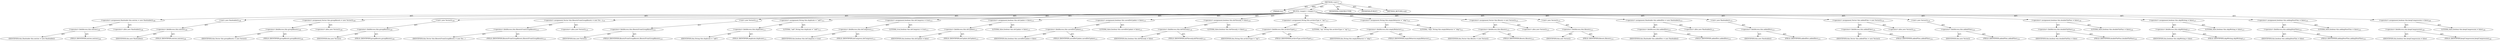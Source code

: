 digraph "&lt;init&gt;" {  
"111669149739" [label = <(METHOD,&lt;init&gt;)> ]
"115964117081" [label = <(PARAM,this)> ]
"25769803972" [label = <(BLOCK,&lt;empty&gt;,&lt;empty&gt;)<SUB>102</SUB>> ]
"30064772084" [label = <(&lt;operator&gt;.assignment,Hashtable this.entries = new Hashtable())<SUB>108</SUB>> ]
"30064772085" [label = <(&lt;operator&gt;.fieldAccess,this.entries)<SUB>108</SUB>> ]
"68719477613" [label = <(IDENTIFIER,this,Hashtable this.entries = new Hashtable())> ]
"55834575040" [label = <(FIELD_IDENTIFIER,entries,entries)<SUB>108</SUB>> ]
"30064772086" [label = <(&lt;operator&gt;.alloc,new Hashtable())<SUB>108</SUB>> ]
"30064772087" [label = <(&lt;init&gt;,new Hashtable())<SUB>108</SUB>> ]
"30064772088" [label = <(&lt;operator&gt;.fieldAccess,this.entries)<SUB>108</SUB>> ]
"68719477614" [label = <(IDENTIFIER,this,new Hashtable())> ]
"55834575041" [label = <(FIELD_IDENTIFIER,entries,entries)<SUB>108</SUB>> ]
"30064772089" [label = <(&lt;operator&gt;.assignment,Vector this.groupfilesets = new Vector())<SUB>109</SUB>> ]
"30064772090" [label = <(&lt;operator&gt;.fieldAccess,this.groupfilesets)<SUB>109</SUB>> ]
"68719477615" [label = <(IDENTIFIER,this,Vector this.groupfilesets = new Vector())> ]
"55834575042" [label = <(FIELD_IDENTIFIER,groupfilesets,groupfilesets)<SUB>109</SUB>> ]
"30064772091" [label = <(&lt;operator&gt;.alloc,new Vector())<SUB>109</SUB>> ]
"30064772092" [label = <(&lt;init&gt;,new Vector())<SUB>109</SUB>> ]
"30064772093" [label = <(&lt;operator&gt;.fieldAccess,this.groupfilesets)<SUB>109</SUB>> ]
"68719477616" [label = <(IDENTIFIER,this,new Vector())> ]
"55834575043" [label = <(FIELD_IDENTIFIER,groupfilesets,groupfilesets)<SUB>109</SUB>> ]
"30064772094" [label = <(&lt;operator&gt;.assignment,Vector this.filesetsFromGroupfilesets = new Vec...)<SUB>110</SUB>> ]
"30064772095" [label = <(&lt;operator&gt;.fieldAccess,this.filesetsFromGroupfilesets)<SUB>110</SUB>> ]
"68719477617" [label = <(IDENTIFIER,this,Vector this.filesetsFromGroupfilesets = new Vec...)> ]
"55834575044" [label = <(FIELD_IDENTIFIER,filesetsFromGroupfilesets,filesetsFromGroupfilesets)<SUB>110</SUB>> ]
"30064772096" [label = <(&lt;operator&gt;.alloc,new Vector())<SUB>110</SUB>> ]
"30064772097" [label = <(&lt;init&gt;,new Vector())<SUB>110</SUB>> ]
"30064772098" [label = <(&lt;operator&gt;.fieldAccess,this.filesetsFromGroupfilesets)<SUB>110</SUB>> ]
"68719477618" [label = <(IDENTIFIER,this,new Vector())> ]
"55834575045" [label = <(FIELD_IDENTIFIER,filesetsFromGroupfilesets,filesetsFromGroupfilesets)<SUB>110</SUB>> ]
"30064772099" [label = <(&lt;operator&gt;.assignment,String this.duplicate = &quot;add&quot;)<SUB>111</SUB>> ]
"30064772100" [label = <(&lt;operator&gt;.fieldAccess,this.duplicate)<SUB>111</SUB>> ]
"68719477619" [label = <(IDENTIFIER,this,String this.duplicate = &quot;add&quot;)> ]
"55834575046" [label = <(FIELD_IDENTIFIER,duplicate,duplicate)<SUB>111</SUB>> ]
"90194313433" [label = <(LITERAL,&quot;add&quot;,String this.duplicate = &quot;add&quot;)<SUB>111</SUB>> ]
"30064772101" [label = <(&lt;operator&gt;.assignment,boolean this.doCompress = true)<SUB>112</SUB>> ]
"30064772102" [label = <(&lt;operator&gt;.fieldAccess,this.doCompress)<SUB>112</SUB>> ]
"68719477620" [label = <(IDENTIFIER,this,boolean this.doCompress = true)> ]
"55834575047" [label = <(FIELD_IDENTIFIER,doCompress,doCompress)<SUB>112</SUB>> ]
"90194313434" [label = <(LITERAL,true,boolean this.doCompress = true)<SUB>112</SUB>> ]
"30064772103" [label = <(&lt;operator&gt;.assignment,boolean this.doUpdate = false)<SUB>113</SUB>> ]
"30064772104" [label = <(&lt;operator&gt;.fieldAccess,this.doUpdate)<SUB>113</SUB>> ]
"68719477621" [label = <(IDENTIFIER,this,boolean this.doUpdate = false)> ]
"55834575048" [label = <(FIELD_IDENTIFIER,doUpdate,doUpdate)<SUB>113</SUB>> ]
"90194313435" [label = <(LITERAL,false,boolean this.doUpdate = false)<SUB>113</SUB>> ]
"30064772105" [label = <(&lt;operator&gt;.assignment,boolean this.savedDoUpdate = false)<SUB>115</SUB>> ]
"30064772106" [label = <(&lt;operator&gt;.fieldAccess,this.savedDoUpdate)<SUB>115</SUB>> ]
"68719477622" [label = <(IDENTIFIER,this,boolean this.savedDoUpdate = false)> ]
"55834575049" [label = <(FIELD_IDENTIFIER,savedDoUpdate,savedDoUpdate)<SUB>115</SUB>> ]
"90194313436" [label = <(LITERAL,false,boolean this.savedDoUpdate = false)<SUB>115</SUB>> ]
"30064772107" [label = <(&lt;operator&gt;.assignment,boolean this.doFilesonly = false)<SUB>116</SUB>> ]
"30064772108" [label = <(&lt;operator&gt;.fieldAccess,this.doFilesonly)<SUB>116</SUB>> ]
"68719477623" [label = <(IDENTIFIER,this,boolean this.doFilesonly = false)> ]
"55834575050" [label = <(FIELD_IDENTIFIER,doFilesonly,doFilesonly)<SUB>116</SUB>> ]
"90194313437" [label = <(LITERAL,false,boolean this.doFilesonly = false)<SUB>116</SUB>> ]
"30064772109" [label = <(&lt;operator&gt;.assignment,String this.archiveType = &quot;zip&quot;)<SUB>117</SUB>> ]
"30064772110" [label = <(&lt;operator&gt;.fieldAccess,this.archiveType)<SUB>117</SUB>> ]
"68719477624" [label = <(IDENTIFIER,this,String this.archiveType = &quot;zip&quot;)> ]
"55834575051" [label = <(FIELD_IDENTIFIER,archiveType,archiveType)<SUB>117</SUB>> ]
"90194313438" [label = <(LITERAL,&quot;zip&quot;,String this.archiveType = &quot;zip&quot;)<SUB>117</SUB>> ]
"30064772111" [label = <(&lt;operator&gt;.assignment,String this.emptyBehavior = &quot;skip&quot;)<SUB>121</SUB>> ]
"30064772112" [label = <(&lt;operator&gt;.fieldAccess,this.emptyBehavior)<SUB>121</SUB>> ]
"68719477625" [label = <(IDENTIFIER,this,String this.emptyBehavior = &quot;skip&quot;)> ]
"55834575052" [label = <(FIELD_IDENTIFIER,emptyBehavior,emptyBehavior)<SUB>121</SUB>> ]
"90194313439" [label = <(LITERAL,&quot;skip&quot;,String this.emptyBehavior = &quot;skip&quot;)<SUB>121</SUB>> ]
"30064772113" [label = <(&lt;operator&gt;.assignment,Vector this.filesets = new Vector())<SUB>122</SUB>> ]
"30064772114" [label = <(&lt;operator&gt;.fieldAccess,this.filesets)<SUB>122</SUB>> ]
"68719477626" [label = <(IDENTIFIER,this,Vector this.filesets = new Vector())> ]
"55834575053" [label = <(FIELD_IDENTIFIER,filesets,filesets)<SUB>122</SUB>> ]
"30064772115" [label = <(&lt;operator&gt;.alloc,new Vector())<SUB>122</SUB>> ]
"30064772116" [label = <(&lt;init&gt;,new Vector())<SUB>122</SUB>> ]
"30064772117" [label = <(&lt;operator&gt;.fieldAccess,this.filesets)<SUB>122</SUB>> ]
"68719477627" [label = <(IDENTIFIER,this,new Vector())> ]
"55834575054" [label = <(FIELD_IDENTIFIER,filesets,filesets)<SUB>122</SUB>> ]
"30064772118" [label = <(&lt;operator&gt;.assignment,Hashtable this.addedDirs = new Hashtable())<SUB>123</SUB>> ]
"30064772119" [label = <(&lt;operator&gt;.fieldAccess,this.addedDirs)<SUB>123</SUB>> ]
"68719477628" [label = <(IDENTIFIER,this,Hashtable this.addedDirs = new Hashtable())> ]
"55834575055" [label = <(FIELD_IDENTIFIER,addedDirs,addedDirs)<SUB>123</SUB>> ]
"30064772120" [label = <(&lt;operator&gt;.alloc,new Hashtable())<SUB>123</SUB>> ]
"30064772121" [label = <(&lt;init&gt;,new Hashtable())<SUB>123</SUB>> ]
"30064772122" [label = <(&lt;operator&gt;.fieldAccess,this.addedDirs)<SUB>123</SUB>> ]
"68719477629" [label = <(IDENTIFIER,this,new Hashtable())> ]
"55834575056" [label = <(FIELD_IDENTIFIER,addedDirs,addedDirs)<SUB>123</SUB>> ]
"30064772123" [label = <(&lt;operator&gt;.assignment,Vector this.addedFiles = new Vector())<SUB>124</SUB>> ]
"30064772124" [label = <(&lt;operator&gt;.fieldAccess,this.addedFiles)<SUB>124</SUB>> ]
"68719477630" [label = <(IDENTIFIER,this,Vector this.addedFiles = new Vector())> ]
"55834575057" [label = <(FIELD_IDENTIFIER,addedFiles,addedFiles)<SUB>124</SUB>> ]
"30064772125" [label = <(&lt;operator&gt;.alloc,new Vector())<SUB>124</SUB>> ]
"30064772126" [label = <(&lt;init&gt;,new Vector())<SUB>124</SUB>> ]
"30064772127" [label = <(&lt;operator&gt;.fieldAccess,this.addedFiles)<SUB>124</SUB>> ]
"68719477631" [label = <(IDENTIFIER,this,new Vector())> ]
"55834575058" [label = <(FIELD_IDENTIFIER,addedFiles,addedFiles)<SUB>124</SUB>> ]
"30064772128" [label = <(&lt;operator&gt;.assignment,boolean this.doubleFilePass = false)<SUB>126</SUB>> ]
"30064772129" [label = <(&lt;operator&gt;.fieldAccess,this.doubleFilePass)<SUB>126</SUB>> ]
"68719477632" [label = <(IDENTIFIER,this,boolean this.doubleFilePass = false)> ]
"55834575059" [label = <(FIELD_IDENTIFIER,doubleFilePass,doubleFilePass)<SUB>126</SUB>> ]
"90194313440" [label = <(LITERAL,false,boolean this.doubleFilePass = false)<SUB>126</SUB>> ]
"30064772130" [label = <(&lt;operator&gt;.assignment,boolean this.skipWriting = false)<SUB>127</SUB>> ]
"30064772131" [label = <(&lt;operator&gt;.fieldAccess,this.skipWriting)<SUB>127</SUB>> ]
"68719477633" [label = <(IDENTIFIER,this,boolean this.skipWriting = false)> ]
"55834575060" [label = <(FIELD_IDENTIFIER,skipWriting,skipWriting)<SUB>127</SUB>> ]
"90194313441" [label = <(LITERAL,false,boolean this.skipWriting = false)<SUB>127</SUB>> ]
"30064772132" [label = <(&lt;operator&gt;.assignment,boolean this.addingNewFiles = false)<SUB>135</SUB>> ]
"30064772133" [label = <(&lt;operator&gt;.fieldAccess,this.addingNewFiles)<SUB>135</SUB>> ]
"68719477634" [label = <(IDENTIFIER,this,boolean this.addingNewFiles = false)> ]
"55834575061" [label = <(FIELD_IDENTIFIER,addingNewFiles,addingNewFiles)<SUB>135</SUB>> ]
"90194313442" [label = <(LITERAL,false,boolean this.addingNewFiles = false)<SUB>135</SUB>> ]
"30064772134" [label = <(&lt;operator&gt;.assignment,boolean this.keepCompression = false)<SUB>149</SUB>> ]
"30064772135" [label = <(&lt;operator&gt;.fieldAccess,this.keepCompression)<SUB>149</SUB>> ]
"68719477635" [label = <(IDENTIFIER,this,boolean this.keepCompression = false)> ]
"55834575062" [label = <(FIELD_IDENTIFIER,keepCompression,keepCompression)<SUB>149</SUB>> ]
"90194313443" [label = <(LITERAL,false,boolean this.keepCompression = false)<SUB>149</SUB>> ]
"133143986291" [label = <(MODIFIER,CONSTRUCTOR)> ]
"133143986292" [label = <(MODIFIER,PUBLIC)> ]
"128849018923" [label = <(METHOD_RETURN,void)> ]
  "111669149739" -> "115964117081"  [ label = "AST: "] 
  "111669149739" -> "25769803972"  [ label = "AST: "] 
  "111669149739" -> "133143986291"  [ label = "AST: "] 
  "111669149739" -> "133143986292"  [ label = "AST: "] 
  "111669149739" -> "128849018923"  [ label = "AST: "] 
  "25769803972" -> "30064772084"  [ label = "AST: "] 
  "25769803972" -> "30064772087"  [ label = "AST: "] 
  "25769803972" -> "30064772089"  [ label = "AST: "] 
  "25769803972" -> "30064772092"  [ label = "AST: "] 
  "25769803972" -> "30064772094"  [ label = "AST: "] 
  "25769803972" -> "30064772097"  [ label = "AST: "] 
  "25769803972" -> "30064772099"  [ label = "AST: "] 
  "25769803972" -> "30064772101"  [ label = "AST: "] 
  "25769803972" -> "30064772103"  [ label = "AST: "] 
  "25769803972" -> "30064772105"  [ label = "AST: "] 
  "25769803972" -> "30064772107"  [ label = "AST: "] 
  "25769803972" -> "30064772109"  [ label = "AST: "] 
  "25769803972" -> "30064772111"  [ label = "AST: "] 
  "25769803972" -> "30064772113"  [ label = "AST: "] 
  "25769803972" -> "30064772116"  [ label = "AST: "] 
  "25769803972" -> "30064772118"  [ label = "AST: "] 
  "25769803972" -> "30064772121"  [ label = "AST: "] 
  "25769803972" -> "30064772123"  [ label = "AST: "] 
  "25769803972" -> "30064772126"  [ label = "AST: "] 
  "25769803972" -> "30064772128"  [ label = "AST: "] 
  "25769803972" -> "30064772130"  [ label = "AST: "] 
  "25769803972" -> "30064772132"  [ label = "AST: "] 
  "25769803972" -> "30064772134"  [ label = "AST: "] 
  "30064772084" -> "30064772085"  [ label = "AST: "] 
  "30064772084" -> "30064772086"  [ label = "AST: "] 
  "30064772085" -> "68719477613"  [ label = "AST: "] 
  "30064772085" -> "55834575040"  [ label = "AST: "] 
  "30064772087" -> "30064772088"  [ label = "AST: "] 
  "30064772088" -> "68719477614"  [ label = "AST: "] 
  "30064772088" -> "55834575041"  [ label = "AST: "] 
  "30064772089" -> "30064772090"  [ label = "AST: "] 
  "30064772089" -> "30064772091"  [ label = "AST: "] 
  "30064772090" -> "68719477615"  [ label = "AST: "] 
  "30064772090" -> "55834575042"  [ label = "AST: "] 
  "30064772092" -> "30064772093"  [ label = "AST: "] 
  "30064772093" -> "68719477616"  [ label = "AST: "] 
  "30064772093" -> "55834575043"  [ label = "AST: "] 
  "30064772094" -> "30064772095"  [ label = "AST: "] 
  "30064772094" -> "30064772096"  [ label = "AST: "] 
  "30064772095" -> "68719477617"  [ label = "AST: "] 
  "30064772095" -> "55834575044"  [ label = "AST: "] 
  "30064772097" -> "30064772098"  [ label = "AST: "] 
  "30064772098" -> "68719477618"  [ label = "AST: "] 
  "30064772098" -> "55834575045"  [ label = "AST: "] 
  "30064772099" -> "30064772100"  [ label = "AST: "] 
  "30064772099" -> "90194313433"  [ label = "AST: "] 
  "30064772100" -> "68719477619"  [ label = "AST: "] 
  "30064772100" -> "55834575046"  [ label = "AST: "] 
  "30064772101" -> "30064772102"  [ label = "AST: "] 
  "30064772101" -> "90194313434"  [ label = "AST: "] 
  "30064772102" -> "68719477620"  [ label = "AST: "] 
  "30064772102" -> "55834575047"  [ label = "AST: "] 
  "30064772103" -> "30064772104"  [ label = "AST: "] 
  "30064772103" -> "90194313435"  [ label = "AST: "] 
  "30064772104" -> "68719477621"  [ label = "AST: "] 
  "30064772104" -> "55834575048"  [ label = "AST: "] 
  "30064772105" -> "30064772106"  [ label = "AST: "] 
  "30064772105" -> "90194313436"  [ label = "AST: "] 
  "30064772106" -> "68719477622"  [ label = "AST: "] 
  "30064772106" -> "55834575049"  [ label = "AST: "] 
  "30064772107" -> "30064772108"  [ label = "AST: "] 
  "30064772107" -> "90194313437"  [ label = "AST: "] 
  "30064772108" -> "68719477623"  [ label = "AST: "] 
  "30064772108" -> "55834575050"  [ label = "AST: "] 
  "30064772109" -> "30064772110"  [ label = "AST: "] 
  "30064772109" -> "90194313438"  [ label = "AST: "] 
  "30064772110" -> "68719477624"  [ label = "AST: "] 
  "30064772110" -> "55834575051"  [ label = "AST: "] 
  "30064772111" -> "30064772112"  [ label = "AST: "] 
  "30064772111" -> "90194313439"  [ label = "AST: "] 
  "30064772112" -> "68719477625"  [ label = "AST: "] 
  "30064772112" -> "55834575052"  [ label = "AST: "] 
  "30064772113" -> "30064772114"  [ label = "AST: "] 
  "30064772113" -> "30064772115"  [ label = "AST: "] 
  "30064772114" -> "68719477626"  [ label = "AST: "] 
  "30064772114" -> "55834575053"  [ label = "AST: "] 
  "30064772116" -> "30064772117"  [ label = "AST: "] 
  "30064772117" -> "68719477627"  [ label = "AST: "] 
  "30064772117" -> "55834575054"  [ label = "AST: "] 
  "30064772118" -> "30064772119"  [ label = "AST: "] 
  "30064772118" -> "30064772120"  [ label = "AST: "] 
  "30064772119" -> "68719477628"  [ label = "AST: "] 
  "30064772119" -> "55834575055"  [ label = "AST: "] 
  "30064772121" -> "30064772122"  [ label = "AST: "] 
  "30064772122" -> "68719477629"  [ label = "AST: "] 
  "30064772122" -> "55834575056"  [ label = "AST: "] 
  "30064772123" -> "30064772124"  [ label = "AST: "] 
  "30064772123" -> "30064772125"  [ label = "AST: "] 
  "30064772124" -> "68719477630"  [ label = "AST: "] 
  "30064772124" -> "55834575057"  [ label = "AST: "] 
  "30064772126" -> "30064772127"  [ label = "AST: "] 
  "30064772127" -> "68719477631"  [ label = "AST: "] 
  "30064772127" -> "55834575058"  [ label = "AST: "] 
  "30064772128" -> "30064772129"  [ label = "AST: "] 
  "30064772128" -> "90194313440"  [ label = "AST: "] 
  "30064772129" -> "68719477632"  [ label = "AST: "] 
  "30064772129" -> "55834575059"  [ label = "AST: "] 
  "30064772130" -> "30064772131"  [ label = "AST: "] 
  "30064772130" -> "90194313441"  [ label = "AST: "] 
  "30064772131" -> "68719477633"  [ label = "AST: "] 
  "30064772131" -> "55834575060"  [ label = "AST: "] 
  "30064772132" -> "30064772133"  [ label = "AST: "] 
  "30064772132" -> "90194313442"  [ label = "AST: "] 
  "30064772133" -> "68719477634"  [ label = "AST: "] 
  "30064772133" -> "55834575061"  [ label = "AST: "] 
  "30064772134" -> "30064772135"  [ label = "AST: "] 
  "30064772134" -> "90194313443"  [ label = "AST: "] 
  "30064772135" -> "68719477635"  [ label = "AST: "] 
  "30064772135" -> "55834575062"  [ label = "AST: "] 
  "111669149739" -> "115964117081"  [ label = "DDG: "] 
}
